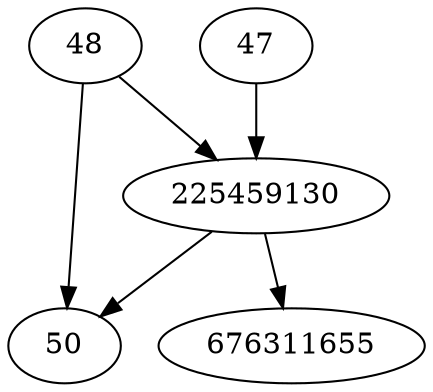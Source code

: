 strict digraph  {
676311655;
47;
48;
50;
225459130;
47 -> 225459130;
48 -> 50;
48 -> 225459130;
225459130 -> 50;
225459130 -> 676311655;
}
